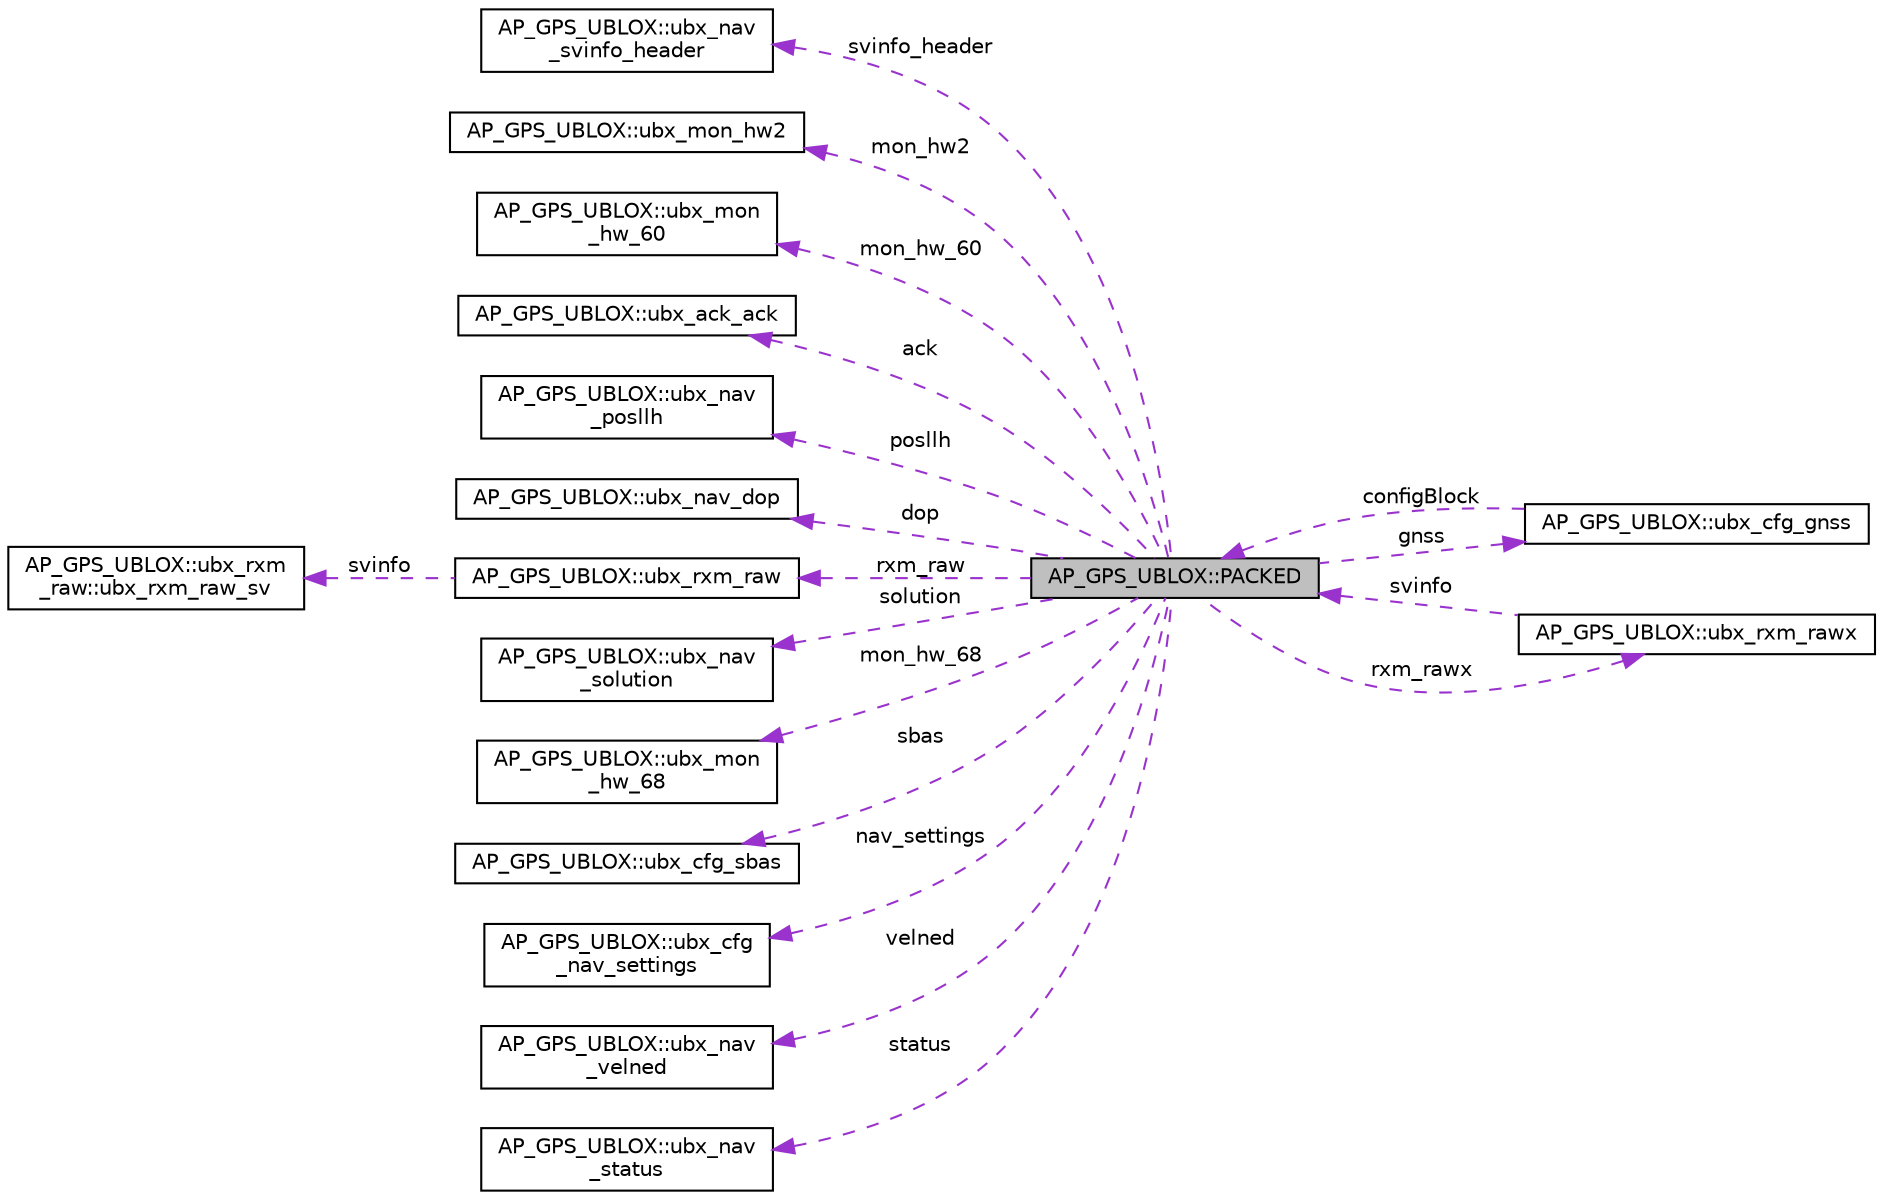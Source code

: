 digraph "AP_GPS_UBLOX::PACKED"
{
 // INTERACTIVE_SVG=YES
  edge [fontname="Helvetica",fontsize="10",labelfontname="Helvetica",labelfontsize="10"];
  node [fontname="Helvetica",fontsize="10",shape=record];
  rankdir="LR";
  Node1 [label="AP_GPS_UBLOX::PACKED",height=0.2,width=0.4,color="black", fillcolor="grey75", style="filled", fontcolor="black"];
  Node2 -> Node1 [dir="back",color="darkorchid3",fontsize="10",style="dashed",label=" svinfo_header" ,fontname="Helvetica"];
  Node2 [label="AP_GPS_UBLOX::ubx_nav\l_svinfo_header",height=0.2,width=0.4,color="black", fillcolor="white", style="filled",URL="$structAP__GPS__UBLOX_1_1ubx__nav__svinfo__header.html"];
  Node3 -> Node1 [dir="back",color="darkorchid3",fontsize="10",style="dashed",label=" mon_hw2" ,fontname="Helvetica"];
  Node3 [label="AP_GPS_UBLOX::ubx_mon_hw2",height=0.2,width=0.4,color="black", fillcolor="white", style="filled",URL="$structAP__GPS__UBLOX_1_1ubx__mon__hw2.html"];
  Node4 -> Node1 [dir="back",color="darkorchid3",fontsize="10",style="dashed",label=" mon_hw_60" ,fontname="Helvetica"];
  Node4 [label="AP_GPS_UBLOX::ubx_mon\l_hw_60",height=0.2,width=0.4,color="black", fillcolor="white", style="filled",URL="$structAP__GPS__UBLOX_1_1ubx__mon__hw__60.html"];
  Node5 -> Node1 [dir="back",color="darkorchid3",fontsize="10",style="dashed",label=" ack" ,fontname="Helvetica"];
  Node5 [label="AP_GPS_UBLOX::ubx_ack_ack",height=0.2,width=0.4,color="black", fillcolor="white", style="filled",URL="$structAP__GPS__UBLOX_1_1ubx__ack__ack.html"];
  Node6 -> Node1 [dir="back",color="darkorchid3",fontsize="10",style="dashed",label=" posllh" ,fontname="Helvetica"];
  Node6 [label="AP_GPS_UBLOX::ubx_nav\l_posllh",height=0.2,width=0.4,color="black", fillcolor="white", style="filled",URL="$structAP__GPS__UBLOX_1_1ubx__nav__posllh.html"];
  Node7 -> Node1 [dir="back",color="darkorchid3",fontsize="10",style="dashed",label=" gnss" ,fontname="Helvetica"];
  Node7 [label="AP_GPS_UBLOX::ubx_cfg_gnss",height=0.2,width=0.4,color="black", fillcolor="white", style="filled",URL="$structAP__GPS__UBLOX_1_1ubx__cfg__gnss.html"];
  Node1 -> Node7 [dir="back",color="darkorchid3",fontsize="10",style="dashed",label=" configBlock" ,fontname="Helvetica"];
  Node8 -> Node1 [dir="back",color="darkorchid3",fontsize="10",style="dashed",label=" dop" ,fontname="Helvetica"];
  Node8 [label="AP_GPS_UBLOX::ubx_nav_dop",height=0.2,width=0.4,color="black", fillcolor="white", style="filled",URL="$structAP__GPS__UBLOX_1_1ubx__nav__dop.html"];
  Node9 -> Node1 [dir="back",color="darkorchid3",fontsize="10",style="dashed",label=" rxm_raw" ,fontname="Helvetica"];
  Node9 [label="AP_GPS_UBLOX::ubx_rxm_raw",height=0.2,width=0.4,color="black", fillcolor="white", style="filled",URL="$structAP__GPS__UBLOX_1_1ubx__rxm__raw.html"];
  Node10 -> Node9 [dir="back",color="darkorchid3",fontsize="10",style="dashed",label=" svinfo" ,fontname="Helvetica"];
  Node10 [label="AP_GPS_UBLOX::ubx_rxm\l_raw::ubx_rxm_raw_sv",height=0.2,width=0.4,color="black", fillcolor="white", style="filled",URL="$structAP__GPS__UBLOX_1_1ubx__rxm__raw_1_1ubx__rxm__raw__sv.html"];
  Node11 -> Node1 [dir="back",color="darkorchid3",fontsize="10",style="dashed",label=" solution" ,fontname="Helvetica"];
  Node11 [label="AP_GPS_UBLOX::ubx_nav\l_solution",height=0.2,width=0.4,color="black", fillcolor="white", style="filled",URL="$structAP__GPS__UBLOX_1_1ubx__nav__solution.html"];
  Node12 -> Node1 [dir="back",color="darkorchid3",fontsize="10",style="dashed",label=" rxm_rawx" ,fontname="Helvetica"];
  Node12 [label="AP_GPS_UBLOX::ubx_rxm_rawx",height=0.2,width=0.4,color="black", fillcolor="white", style="filled",URL="$structAP__GPS__UBLOX_1_1ubx__rxm__rawx.html"];
  Node1 -> Node12 [dir="back",color="darkorchid3",fontsize="10",style="dashed",label=" svinfo" ,fontname="Helvetica"];
  Node13 -> Node1 [dir="back",color="darkorchid3",fontsize="10",style="dashed",label=" mon_hw_68" ,fontname="Helvetica"];
  Node13 [label="AP_GPS_UBLOX::ubx_mon\l_hw_68",height=0.2,width=0.4,color="black", fillcolor="white", style="filled",URL="$structAP__GPS__UBLOX_1_1ubx__mon__hw__68.html"];
  Node14 -> Node1 [dir="back",color="darkorchid3",fontsize="10",style="dashed",label=" sbas" ,fontname="Helvetica"];
  Node14 [label="AP_GPS_UBLOX::ubx_cfg_sbas",height=0.2,width=0.4,color="black", fillcolor="white", style="filled",URL="$structAP__GPS__UBLOX_1_1ubx__cfg__sbas.html"];
  Node15 -> Node1 [dir="back",color="darkorchid3",fontsize="10",style="dashed",label=" nav_settings" ,fontname="Helvetica"];
  Node15 [label="AP_GPS_UBLOX::ubx_cfg\l_nav_settings",height=0.2,width=0.4,color="black", fillcolor="white", style="filled",URL="$structAP__GPS__UBLOX_1_1ubx__cfg__nav__settings.html"];
  Node16 -> Node1 [dir="back",color="darkorchid3",fontsize="10",style="dashed",label=" velned" ,fontname="Helvetica"];
  Node16 [label="AP_GPS_UBLOX::ubx_nav\l_velned",height=0.2,width=0.4,color="black", fillcolor="white", style="filled",URL="$structAP__GPS__UBLOX_1_1ubx__nav__velned.html"];
  Node17 -> Node1 [dir="back",color="darkorchid3",fontsize="10",style="dashed",label=" status" ,fontname="Helvetica"];
  Node17 [label="AP_GPS_UBLOX::ubx_nav\l_status",height=0.2,width=0.4,color="black", fillcolor="white", style="filled",URL="$structAP__GPS__UBLOX_1_1ubx__nav__status.html"];
}
